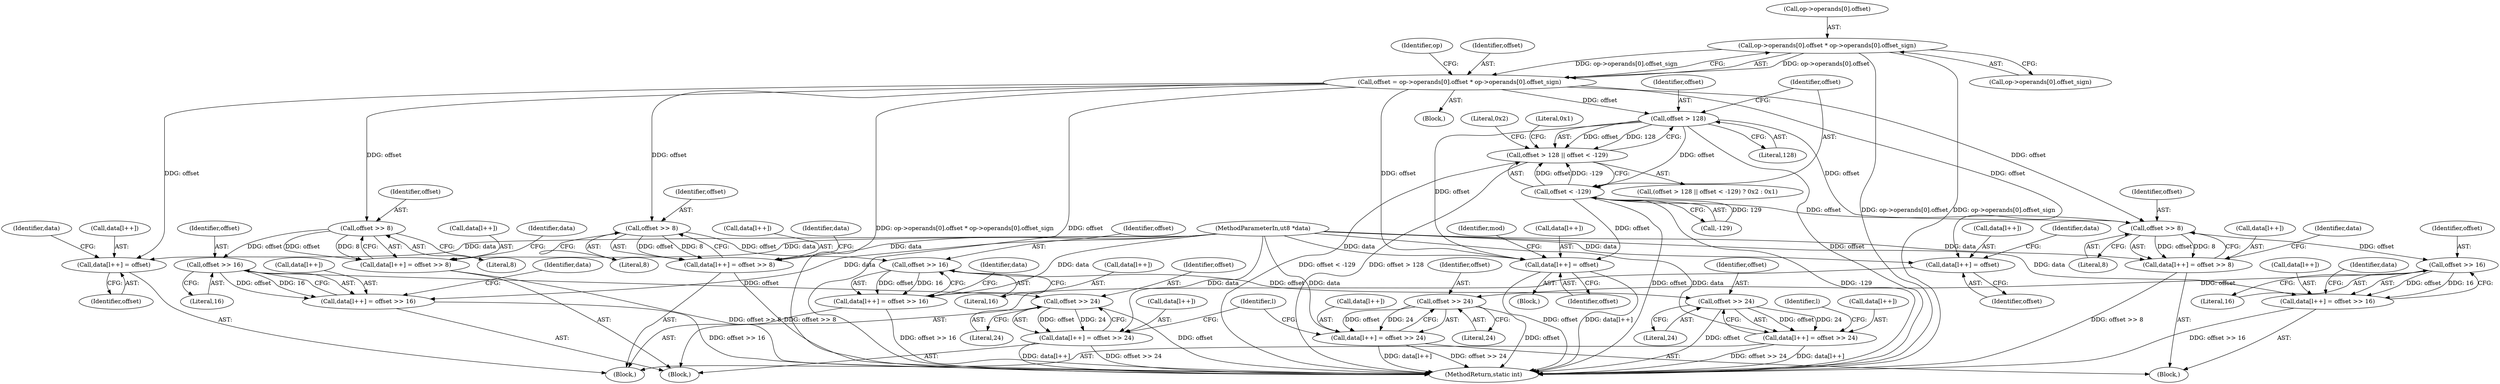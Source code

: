 digraph "0_radare2_f17bfd9f1da05f30f23a4dd05e9d2363e1406948@API" {
"1001512" [label="(Call,op->operands[0].offset * op->operands[0].offset_sign)"];
"1001510" [label="(Call,offset = op->operands[0].offset * op->operands[0].offset_sign)"];
"1001642" [label="(Call,data[l++] = offset)"];
"1001653" [label="(Call,offset >> 8)"];
"1001648" [label="(Call,data[l++] = offset >> 8)"];
"1001661" [label="(Call,offset >> 16)"];
"1001656" [label="(Call,data[l++] = offset >> 16)"];
"1001669" [label="(Call,offset >> 24)"];
"1001664" [label="(Call,data[l++] = offset >> 24)"];
"1001769" [label="(Call,data[l++] = offset)"];
"1001780" [label="(Call,offset >> 8)"];
"1001775" [label="(Call,data[l++] = offset >> 8)"];
"1001788" [label="(Call,offset >> 16)"];
"1001783" [label="(Call,data[l++] = offset >> 16)"];
"1001796" [label="(Call,offset >> 24)"];
"1001791" [label="(Call,data[l++] = offset >> 24)"];
"1001876" [label="(Call,offset > 128)"];
"1001875" [label="(Call,offset > 128 || offset < -129)"];
"1001879" [label="(Call,offset < -129)"];
"1001951" [label="(Call,data[l++] = offset)"];
"1001967" [label="(Call,offset >> 8)"];
"1001962" [label="(Call,data[l++] = offset >> 8)"];
"1001975" [label="(Call,offset >> 16)"];
"1001970" [label="(Call,data[l++] = offset >> 16)"];
"1001983" [label="(Call,offset >> 24)"];
"1001978" [label="(Call,data[l++] = offset >> 24)"];
"1001783" [label="(Call,data[l++] = offset >> 16)"];
"1001969" [label="(Literal,8)"];
"1001956" [label="(Identifier,offset)"];
"1001784" [label="(Call,data[l++])"];
"1001976" [label="(Identifier,offset)"];
"1001647" [label="(Identifier,offset)"];
"1001775" [label="(Call,data[l++] = offset >> 8)"];
"1001673" [label="(Identifier,l)"];
"1001984" [label="(Identifier,offset)"];
"1001658" [label="(Identifier,data)"];
"1001666" [label="(Identifier,data)"];
"1001970" [label="(Call,data[l++] = offset >> 16)"];
"1001513" [label="(Call,op->operands[0].offset)"];
"1001510" [label="(Call,offset = op->operands[0].offset * op->operands[0].offset_sign)"];
"1001774" [label="(Identifier,offset)"];
"1001952" [label="(Call,data[l++])"];
"1001656" [label="(Call,data[l++] = offset >> 16)"];
"1001649" [label="(Call,data[l++])"];
"1001782" [label="(Literal,8)"];
"1001876" [label="(Call,offset > 128)"];
"1003216" [label="(MethodReturn,static int)"];
"1001653" [label="(Call,offset >> 8)"];
"1001670" [label="(Identifier,offset)"];
"1001792" [label="(Call,data[l++])"];
"1001791" [label="(Call,data[l++] = offset >> 24)"];
"1001978" [label="(Call,data[l++] = offset >> 24)"];
"1001654" [label="(Identifier,offset)"];
"1001979" [label="(Call,data[l++])"];
"1001776" [label="(Call,data[l++])"];
"1001798" [label="(Literal,24)"];
"1001951" [label="(Call,data[l++] = offset)"];
"1001769" [label="(Call,data[l++] = offset)"];
"1001671" [label="(Literal,24)"];
"1001881" [label="(Call,-129)"];
"1001662" [label="(Identifier,offset)"];
"1001642" [label="(Call,data[l++] = offset)"];
"1001780" [label="(Call,offset >> 8)"];
"1001790" [label="(Literal,16)"];
"1001796" [label="(Call,offset >> 24)"];
"1001975" [label="(Call,offset >> 16)"];
"1001967" [label="(Call,offset >> 8)"];
"1001648" [label="(Call,data[l++] = offset >> 8)"];
"1001664" [label="(Call,data[l++] = offset >> 24)"];
"1001770" [label="(Call,data[l++])"];
"1001789" [label="(Identifier,offset)"];
"1000104" [label="(MethodParameterIn,ut8 *data)"];
"1001962" [label="(Call,data[l++] = offset >> 8)"];
"1001532" [label="(Identifier,op)"];
"1001877" [label="(Identifier,offset)"];
"1001657" [label="(Call,data[l++])"];
"1001959" [label="(Identifier,mod)"];
"1001788" [label="(Call,offset >> 16)"];
"1001793" [label="(Identifier,data)"];
"1001971" [label="(Call,data[l++])"];
"1001874" [label="(Call,(offset > 128 || offset < -129) ? 0x2 : 0x1)"];
"1001663" [label="(Literal,16)"];
"1001968" [label="(Identifier,offset)"];
"1001883" [label="(Literal,0x2)"];
"1001752" [label="(Block,)"];
"1001665" [label="(Call,data[l++])"];
"1001669" [label="(Call,offset >> 24)"];
"1001511" [label="(Identifier,offset)"];
"1001512" [label="(Call,op->operands[0].offset * op->operands[0].offset_sign)"];
"1001661" [label="(Call,offset >> 16)"];
"1001985" [label="(Literal,24)"];
"1001781" [label="(Identifier,offset)"];
"1001875" [label="(Call,offset > 128 || offset < -129)"];
"1001880" [label="(Identifier,offset)"];
"1001785" [label="(Identifier,data)"];
"1001777" [label="(Identifier,data)"];
"1003215" [label="(Identifier,l)"];
"1001961" [label="(Block,)"];
"1001950" [label="(Block,)"];
"1001594" [label="(Block,)"];
"1001983" [label="(Call,offset >> 24)"];
"1001963" [label="(Call,data[l++])"];
"1001878" [label="(Literal,128)"];
"1001655" [label="(Literal,8)"];
"1001650" [label="(Identifier,data)"];
"1001643" [label="(Call,data[l++])"];
"1001980" [label="(Identifier,data)"];
"1001884" [label="(Literal,0x1)"];
"1001977" [label="(Literal,16)"];
"1001797" [label="(Identifier,offset)"];
"1001273" [label="(Block,)"];
"1001520" [label="(Call,op->operands[0].offset_sign)"];
"1001879" [label="(Call,offset < -129)"];
"1001972" [label="(Identifier,data)"];
"1001512" -> "1001510"  [label="AST: "];
"1001512" -> "1001520"  [label="CFG: "];
"1001513" -> "1001512"  [label="AST: "];
"1001520" -> "1001512"  [label="AST: "];
"1001510" -> "1001512"  [label="CFG: "];
"1001512" -> "1003216"  [label="DDG: op->operands[0].offset"];
"1001512" -> "1003216"  [label="DDG: op->operands[0].offset_sign"];
"1001512" -> "1001510"  [label="DDG: op->operands[0].offset"];
"1001512" -> "1001510"  [label="DDG: op->operands[0].offset_sign"];
"1001510" -> "1001273"  [label="AST: "];
"1001511" -> "1001510"  [label="AST: "];
"1001532" -> "1001510"  [label="CFG: "];
"1001510" -> "1003216"  [label="DDG: op->operands[0].offset * op->operands[0].offset_sign"];
"1001510" -> "1003216"  [label="DDG: offset"];
"1001510" -> "1001642"  [label="DDG: offset"];
"1001510" -> "1001653"  [label="DDG: offset"];
"1001510" -> "1001769"  [label="DDG: offset"];
"1001510" -> "1001780"  [label="DDG: offset"];
"1001510" -> "1001876"  [label="DDG: offset"];
"1001510" -> "1001951"  [label="DDG: offset"];
"1001510" -> "1001967"  [label="DDG: offset"];
"1001642" -> "1001594"  [label="AST: "];
"1001642" -> "1001647"  [label="CFG: "];
"1001643" -> "1001642"  [label="AST: "];
"1001647" -> "1001642"  [label="AST: "];
"1001650" -> "1001642"  [label="CFG: "];
"1000104" -> "1001642"  [label="DDG: data"];
"1001653" -> "1001648"  [label="AST: "];
"1001653" -> "1001655"  [label="CFG: "];
"1001654" -> "1001653"  [label="AST: "];
"1001655" -> "1001653"  [label="AST: "];
"1001648" -> "1001653"  [label="CFG: "];
"1001653" -> "1001648"  [label="DDG: offset"];
"1001653" -> "1001648"  [label="DDG: 8"];
"1001653" -> "1001661"  [label="DDG: offset"];
"1001648" -> "1001594"  [label="AST: "];
"1001649" -> "1001648"  [label="AST: "];
"1001658" -> "1001648"  [label="CFG: "];
"1001648" -> "1003216"  [label="DDG: offset >> 8"];
"1000104" -> "1001648"  [label="DDG: data"];
"1001661" -> "1001656"  [label="AST: "];
"1001661" -> "1001663"  [label="CFG: "];
"1001662" -> "1001661"  [label="AST: "];
"1001663" -> "1001661"  [label="AST: "];
"1001656" -> "1001661"  [label="CFG: "];
"1001661" -> "1001656"  [label="DDG: offset"];
"1001661" -> "1001656"  [label="DDG: 16"];
"1001661" -> "1001669"  [label="DDG: offset"];
"1001656" -> "1001594"  [label="AST: "];
"1001657" -> "1001656"  [label="AST: "];
"1001666" -> "1001656"  [label="CFG: "];
"1001656" -> "1003216"  [label="DDG: offset >> 16"];
"1000104" -> "1001656"  [label="DDG: data"];
"1001669" -> "1001664"  [label="AST: "];
"1001669" -> "1001671"  [label="CFG: "];
"1001670" -> "1001669"  [label="AST: "];
"1001671" -> "1001669"  [label="AST: "];
"1001664" -> "1001669"  [label="CFG: "];
"1001669" -> "1003216"  [label="DDG: offset"];
"1001669" -> "1001664"  [label="DDG: offset"];
"1001669" -> "1001664"  [label="DDG: 24"];
"1001664" -> "1001594"  [label="AST: "];
"1001665" -> "1001664"  [label="AST: "];
"1001673" -> "1001664"  [label="CFG: "];
"1001664" -> "1003216"  [label="DDG: offset >> 24"];
"1001664" -> "1003216"  [label="DDG: data[l++]"];
"1000104" -> "1001664"  [label="DDG: data"];
"1001769" -> "1001752"  [label="AST: "];
"1001769" -> "1001774"  [label="CFG: "];
"1001770" -> "1001769"  [label="AST: "];
"1001774" -> "1001769"  [label="AST: "];
"1001777" -> "1001769"  [label="CFG: "];
"1000104" -> "1001769"  [label="DDG: data"];
"1001780" -> "1001775"  [label="AST: "];
"1001780" -> "1001782"  [label="CFG: "];
"1001781" -> "1001780"  [label="AST: "];
"1001782" -> "1001780"  [label="AST: "];
"1001775" -> "1001780"  [label="CFG: "];
"1001780" -> "1001775"  [label="DDG: offset"];
"1001780" -> "1001775"  [label="DDG: 8"];
"1001780" -> "1001788"  [label="DDG: offset"];
"1001775" -> "1001752"  [label="AST: "];
"1001776" -> "1001775"  [label="AST: "];
"1001785" -> "1001775"  [label="CFG: "];
"1001775" -> "1003216"  [label="DDG: offset >> 8"];
"1000104" -> "1001775"  [label="DDG: data"];
"1001788" -> "1001783"  [label="AST: "];
"1001788" -> "1001790"  [label="CFG: "];
"1001789" -> "1001788"  [label="AST: "];
"1001790" -> "1001788"  [label="AST: "];
"1001783" -> "1001788"  [label="CFG: "];
"1001788" -> "1001783"  [label="DDG: offset"];
"1001788" -> "1001783"  [label="DDG: 16"];
"1001788" -> "1001796"  [label="DDG: offset"];
"1001783" -> "1001752"  [label="AST: "];
"1001784" -> "1001783"  [label="AST: "];
"1001793" -> "1001783"  [label="CFG: "];
"1001783" -> "1003216"  [label="DDG: offset >> 16"];
"1000104" -> "1001783"  [label="DDG: data"];
"1001796" -> "1001791"  [label="AST: "];
"1001796" -> "1001798"  [label="CFG: "];
"1001797" -> "1001796"  [label="AST: "];
"1001798" -> "1001796"  [label="AST: "];
"1001791" -> "1001796"  [label="CFG: "];
"1001796" -> "1003216"  [label="DDG: offset"];
"1001796" -> "1001791"  [label="DDG: offset"];
"1001796" -> "1001791"  [label="DDG: 24"];
"1001791" -> "1001752"  [label="AST: "];
"1001792" -> "1001791"  [label="AST: "];
"1003215" -> "1001791"  [label="CFG: "];
"1001791" -> "1003216"  [label="DDG: offset >> 24"];
"1001791" -> "1003216"  [label="DDG: data[l++]"];
"1000104" -> "1001791"  [label="DDG: data"];
"1001876" -> "1001875"  [label="AST: "];
"1001876" -> "1001878"  [label="CFG: "];
"1001877" -> "1001876"  [label="AST: "];
"1001878" -> "1001876"  [label="AST: "];
"1001880" -> "1001876"  [label="CFG: "];
"1001875" -> "1001876"  [label="CFG: "];
"1001876" -> "1003216"  [label="DDG: offset"];
"1001876" -> "1001875"  [label="DDG: offset"];
"1001876" -> "1001875"  [label="DDG: 128"];
"1001876" -> "1001879"  [label="DDG: offset"];
"1001876" -> "1001951"  [label="DDG: offset"];
"1001876" -> "1001967"  [label="DDG: offset"];
"1001875" -> "1001874"  [label="AST: "];
"1001875" -> "1001879"  [label="CFG: "];
"1001879" -> "1001875"  [label="AST: "];
"1001883" -> "1001875"  [label="CFG: "];
"1001884" -> "1001875"  [label="CFG: "];
"1001875" -> "1003216"  [label="DDG: offset < -129"];
"1001875" -> "1003216"  [label="DDG: offset > 128"];
"1001879" -> "1001875"  [label="DDG: offset"];
"1001879" -> "1001875"  [label="DDG: -129"];
"1001879" -> "1001881"  [label="CFG: "];
"1001880" -> "1001879"  [label="AST: "];
"1001881" -> "1001879"  [label="AST: "];
"1001879" -> "1003216"  [label="DDG: -129"];
"1001879" -> "1003216"  [label="DDG: offset"];
"1001881" -> "1001879"  [label="DDG: 129"];
"1001879" -> "1001951"  [label="DDG: offset"];
"1001879" -> "1001967"  [label="DDG: offset"];
"1001951" -> "1001950"  [label="AST: "];
"1001951" -> "1001956"  [label="CFG: "];
"1001952" -> "1001951"  [label="AST: "];
"1001956" -> "1001951"  [label="AST: "];
"1001959" -> "1001951"  [label="CFG: "];
"1001951" -> "1003216"  [label="DDG: data[l++]"];
"1001951" -> "1003216"  [label="DDG: offset"];
"1000104" -> "1001951"  [label="DDG: data"];
"1001967" -> "1001962"  [label="AST: "];
"1001967" -> "1001969"  [label="CFG: "];
"1001968" -> "1001967"  [label="AST: "];
"1001969" -> "1001967"  [label="AST: "];
"1001962" -> "1001967"  [label="CFG: "];
"1001967" -> "1001962"  [label="DDG: offset"];
"1001967" -> "1001962"  [label="DDG: 8"];
"1001967" -> "1001975"  [label="DDG: offset"];
"1001962" -> "1001961"  [label="AST: "];
"1001963" -> "1001962"  [label="AST: "];
"1001972" -> "1001962"  [label="CFG: "];
"1001962" -> "1003216"  [label="DDG: offset >> 8"];
"1000104" -> "1001962"  [label="DDG: data"];
"1001975" -> "1001970"  [label="AST: "];
"1001975" -> "1001977"  [label="CFG: "];
"1001976" -> "1001975"  [label="AST: "];
"1001977" -> "1001975"  [label="AST: "];
"1001970" -> "1001975"  [label="CFG: "];
"1001975" -> "1001970"  [label="DDG: offset"];
"1001975" -> "1001970"  [label="DDG: 16"];
"1001975" -> "1001983"  [label="DDG: offset"];
"1001970" -> "1001961"  [label="AST: "];
"1001971" -> "1001970"  [label="AST: "];
"1001980" -> "1001970"  [label="CFG: "];
"1001970" -> "1003216"  [label="DDG: offset >> 16"];
"1000104" -> "1001970"  [label="DDG: data"];
"1001983" -> "1001978"  [label="AST: "];
"1001983" -> "1001985"  [label="CFG: "];
"1001984" -> "1001983"  [label="AST: "];
"1001985" -> "1001983"  [label="AST: "];
"1001978" -> "1001983"  [label="CFG: "];
"1001983" -> "1003216"  [label="DDG: offset"];
"1001983" -> "1001978"  [label="DDG: offset"];
"1001983" -> "1001978"  [label="DDG: 24"];
"1001978" -> "1001961"  [label="AST: "];
"1001979" -> "1001978"  [label="AST: "];
"1003215" -> "1001978"  [label="CFG: "];
"1001978" -> "1003216"  [label="DDG: offset >> 24"];
"1001978" -> "1003216"  [label="DDG: data[l++]"];
"1000104" -> "1001978"  [label="DDG: data"];
}
